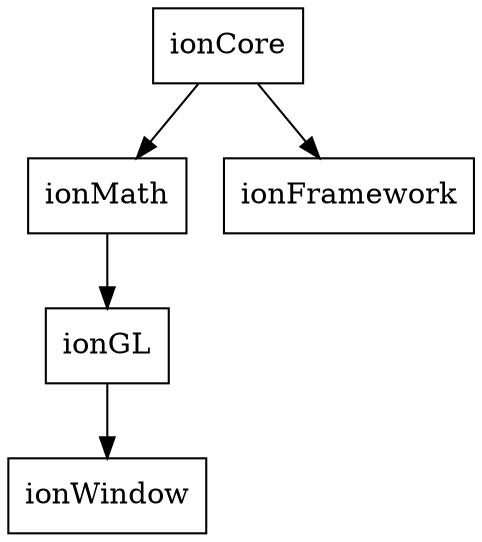 // The graph name and the semicolons are optional
digraph graphname {
    node [shape=box];
    ionCore -> ionMath;
    ionCore -> ionFramework;
    ionGL -> ionWindow;
    ionMath -> ionGL;
}
